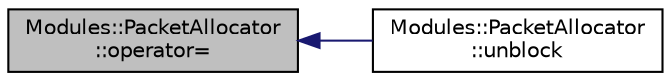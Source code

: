 digraph "Modules::PacketAllocator::operator="
{
 // INTERACTIVE_SVG=YES
  edge [fontname="Helvetica",fontsize="10",labelfontname="Helvetica",labelfontsize="10"];
  node [fontname="Helvetica",fontsize="10",shape=record];
  rankdir="LR";
  Node1 [label="Modules::PacketAllocator\l::operator=",height=0.2,width=0.4,color="black", fillcolor="grey75", style="filled", fontcolor="black"];
  Node1 -> Node2 [dir="back",color="midnightblue",fontsize="10",style="solid",fontname="Helvetica"];
  Node2 [label="Modules::PacketAllocator\l::unblock",height=0.2,width=0.4,color="black", fillcolor="white", style="filled",URL="$class_modules_1_1_packet_allocator.html#aa6789215b197714bf0505377acf11ea8"];
}
